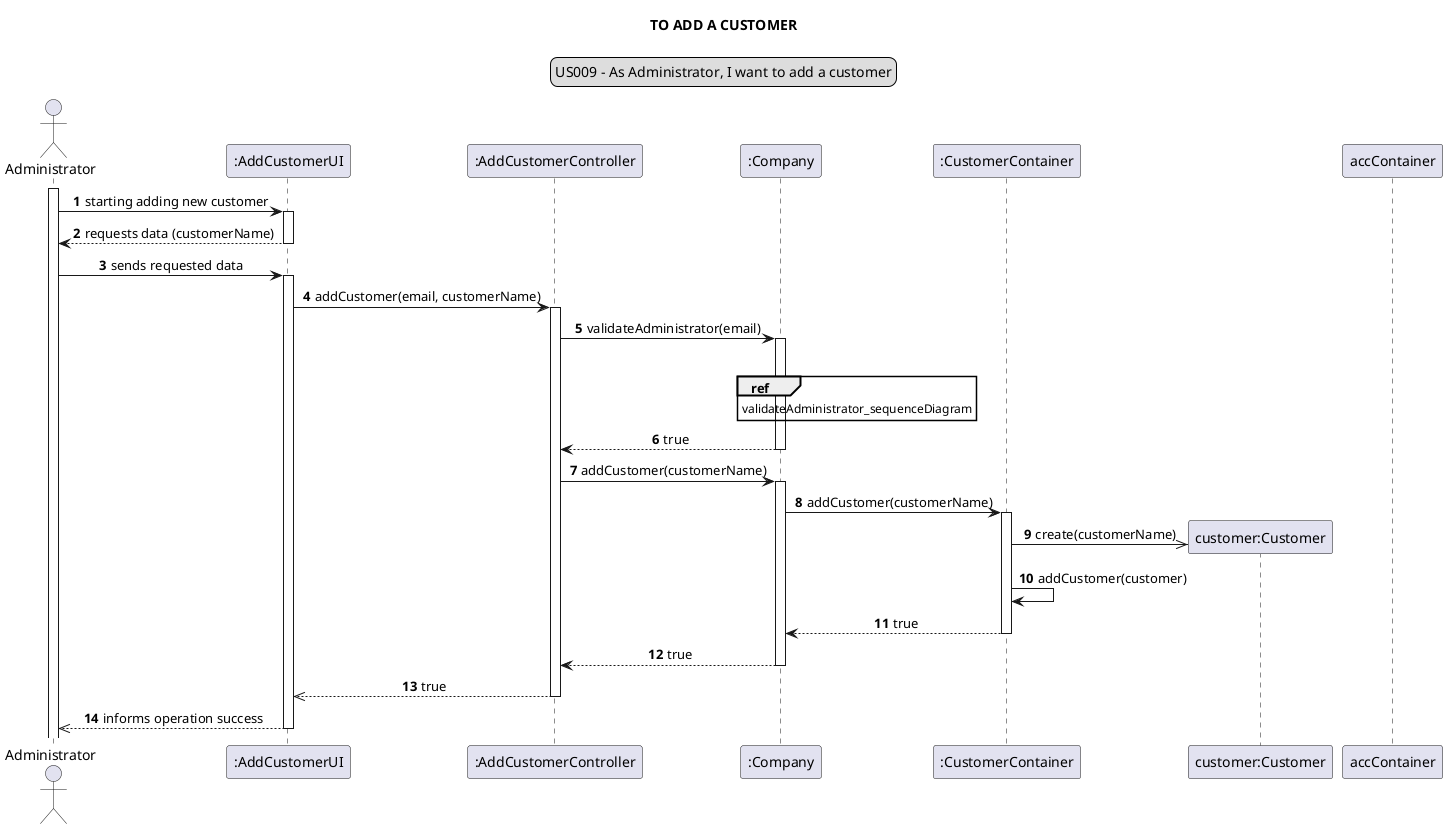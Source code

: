 @startuml
skinparam sequenceMessageAlign center
title TO ADD A CUSTOMER
legend top
US009 - As Administrator, I want to add a customer
end legend
autonumber
actor Administrator
participant ":AddCustomerUI" as ui
participant ":AddCustomerController" as controller
participant ":Company" as company
participant ":CustomerContainer" as container
participant "customer:Customer" as customer

activate Administrator
Administrator -> ui: starting adding new customer
activate ui
ui --> Administrator: requests data (customerName)
deactivate ui
Administrator -> ui: sends requested data
activate ui
ui -> controller: addCustomer(email, customerName)
activate controller
controller -> company: validateAdministrator(email)
activate company

ref over company: validateAdministrator_sequenceDiagram

deactivate accContainer
company --> controller: true
deactivate company
controller -> company: addCustomer(customerName)
activate company
company -> container: addCustomer(customerName)
create customer
activate container
container ->> customer: create(customerName)
container -> container: addCustomer(customer)
container --> company: true
deactivate container
company --> controller: true
deactivate company


controller -->> ui: true
deactivate controller
ui -->>Administrator: informs operation success
deactivate ui

@enduml